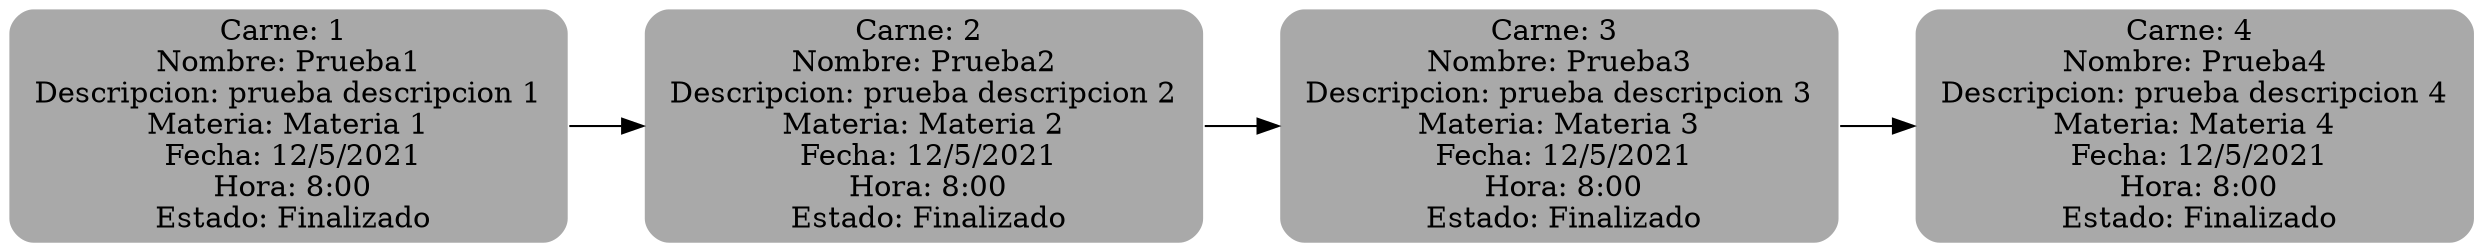 digraph d {
rankdir = LR
	 node [style="rounded,filled" shape=rectangle fillcolor = darkgray , color=white];
	124347674143[label="Carne: 1 \n Nombre: Prueba1 \n Descripcion: prueba descripcion 1 \n Materia: Materia 1 \n Fecha: 12/5/2021\n Hora: 8:00\n Estado: Finalizado"]; 
	124347674143 -> 124347674131	124347674131[label="Carne: 2 \n Nombre: Prueba2 \n Descripcion: prueba descripcion 2 \n Materia: Materia 2 \n Fecha: 12/5/2021\n Hora: 8:00\n Estado: Finalizado"]; 
	124347674131 -> 124347674128	124347674128[label="Carne: 3 \n Nombre: Prueba3 \n Descripcion: prueba descripcion 3 \n Materia: Materia 3 \n Fecha: 12/5/2021\n Hora: 8:00\n Estado: Finalizado"]; 
	124347674128 -> 124347674125	124347674125[label="Carne: 4 \n Nombre: Prueba4 \n Descripcion: prueba descripcion 4 \n Materia: Materia 4 \n Fecha: 12/5/2021\n Hora: 8:00\n Estado: Finalizado"]; 
}